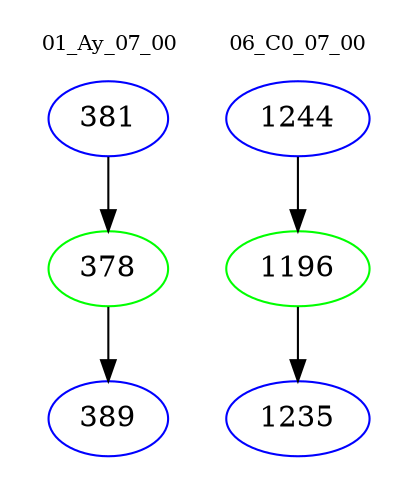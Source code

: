 digraph{
subgraph cluster_0 {
color = white
label = "01_Ay_07_00";
fontsize=10;
T0_381 [label="381", color="blue"]
T0_381 -> T0_378 [color="black"]
T0_378 [label="378", color="green"]
T0_378 -> T0_389 [color="black"]
T0_389 [label="389", color="blue"]
}
subgraph cluster_1 {
color = white
label = "06_C0_07_00";
fontsize=10;
T1_1244 [label="1244", color="blue"]
T1_1244 -> T1_1196 [color="black"]
T1_1196 [label="1196", color="green"]
T1_1196 -> T1_1235 [color="black"]
T1_1235 [label="1235", color="blue"]
}
}
